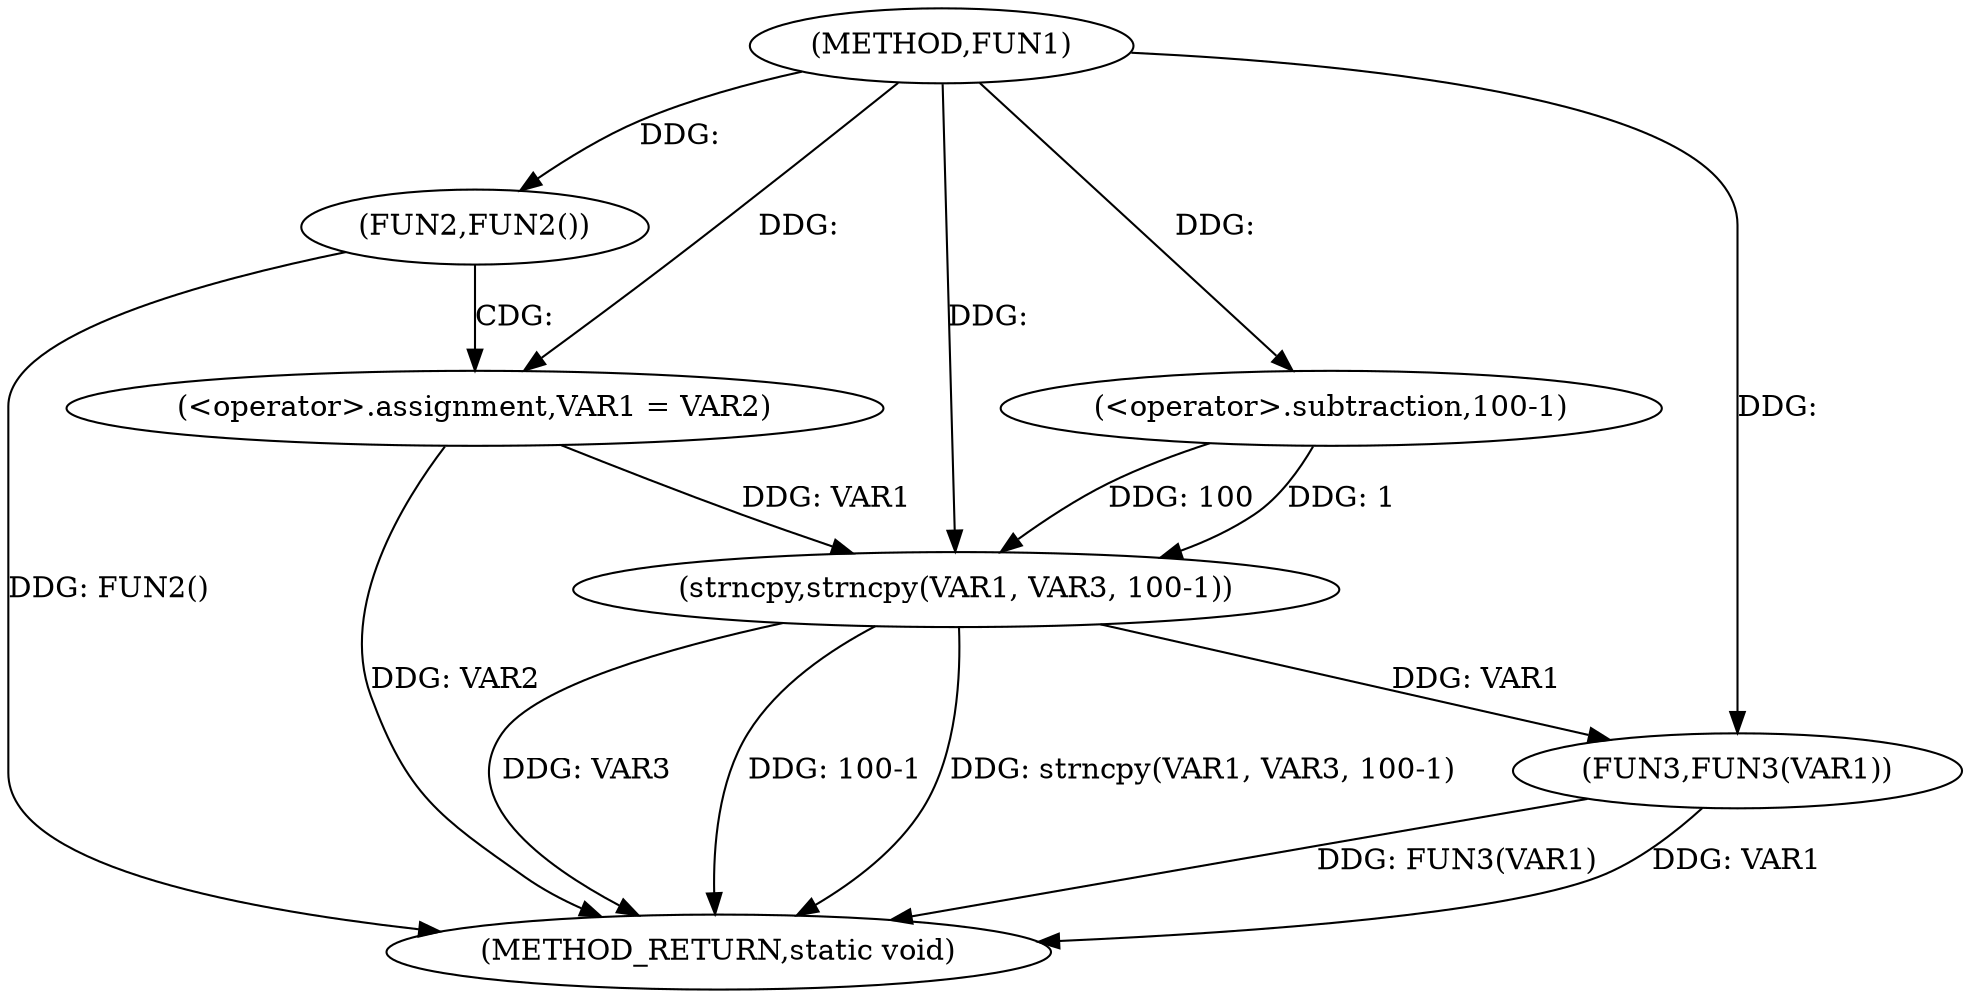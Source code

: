 digraph FUN1 {  
"1000100" [label = "(METHOD,FUN1)" ]
"1000120" [label = "(METHOD_RETURN,static void)" ]
"1000105" [label = "(FUN2,FUN2())" ]
"1000107" [label = "(<operator>.assignment,VAR1 = VAR2)" ]
"1000112" [label = "(strncpy,strncpy(VAR1, VAR3, 100-1))" ]
"1000115" [label = "(<operator>.subtraction,100-1)" ]
"1000118" [label = "(FUN3,FUN3(VAR1))" ]
  "1000105" -> "1000120"  [ label = "DDG: FUN2()"] 
  "1000112" -> "1000120"  [ label = "DDG: VAR3"] 
  "1000112" -> "1000120"  [ label = "DDG: 100-1"] 
  "1000118" -> "1000120"  [ label = "DDG: FUN3(VAR1)"] 
  "1000112" -> "1000120"  [ label = "DDG: strncpy(VAR1, VAR3, 100-1)"] 
  "1000118" -> "1000120"  [ label = "DDG: VAR1"] 
  "1000107" -> "1000120"  [ label = "DDG: VAR2"] 
  "1000100" -> "1000105"  [ label = "DDG: "] 
  "1000100" -> "1000107"  [ label = "DDG: "] 
  "1000107" -> "1000112"  [ label = "DDG: VAR1"] 
  "1000100" -> "1000112"  [ label = "DDG: "] 
  "1000115" -> "1000112"  [ label = "DDG: 100"] 
  "1000115" -> "1000112"  [ label = "DDG: 1"] 
  "1000100" -> "1000115"  [ label = "DDG: "] 
  "1000112" -> "1000118"  [ label = "DDG: VAR1"] 
  "1000100" -> "1000118"  [ label = "DDG: "] 
  "1000105" -> "1000107"  [ label = "CDG: "] 
}

